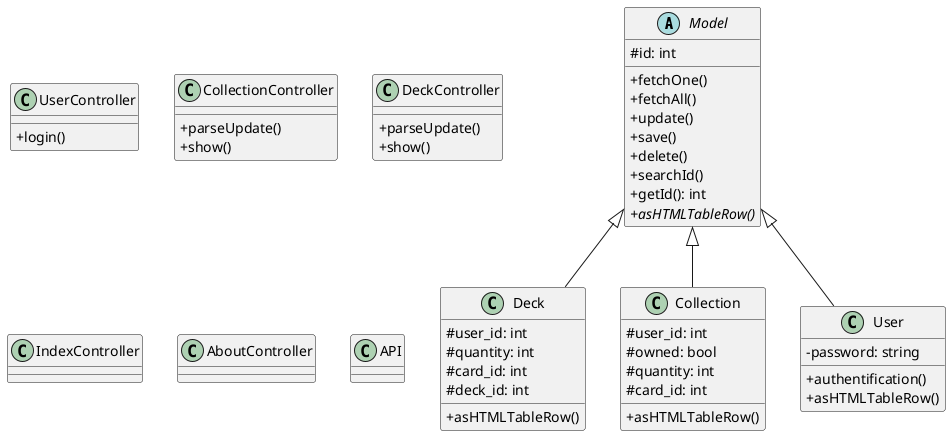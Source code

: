 @startuml
skinparam classAttributeIconSize 0
abstract class "Model" {
    #id: int
    +fetchOne()
    +fetchAll()
    +update()
    +save()
    +delete()
    +searchId()
    +getId(): int
    {abstract} +asHTMLTableRow()
}
class Deck{
    #user_id: int
    #quantity: int
    #card_id: int
    #deck_id: int
    +asHTMLTableRow()
}
class Collection{
    #user_id: int
    #owned: bool
    #quantity: int
    #card_id: int
    +asHTMLTableRow()
}
class User{
    -password: string
    +authentification()
    +asHTMLTableRow()
}

class UserController {
    +login()
}
class CollectionController{
    +parseUpdate()
    +show()

}
class DeckController{
    +parseUpdate()
    +show()
}
class IndexController
class AboutController
class API

Model <|-- Collection
Model <|-- User
Model <|-- Deck

